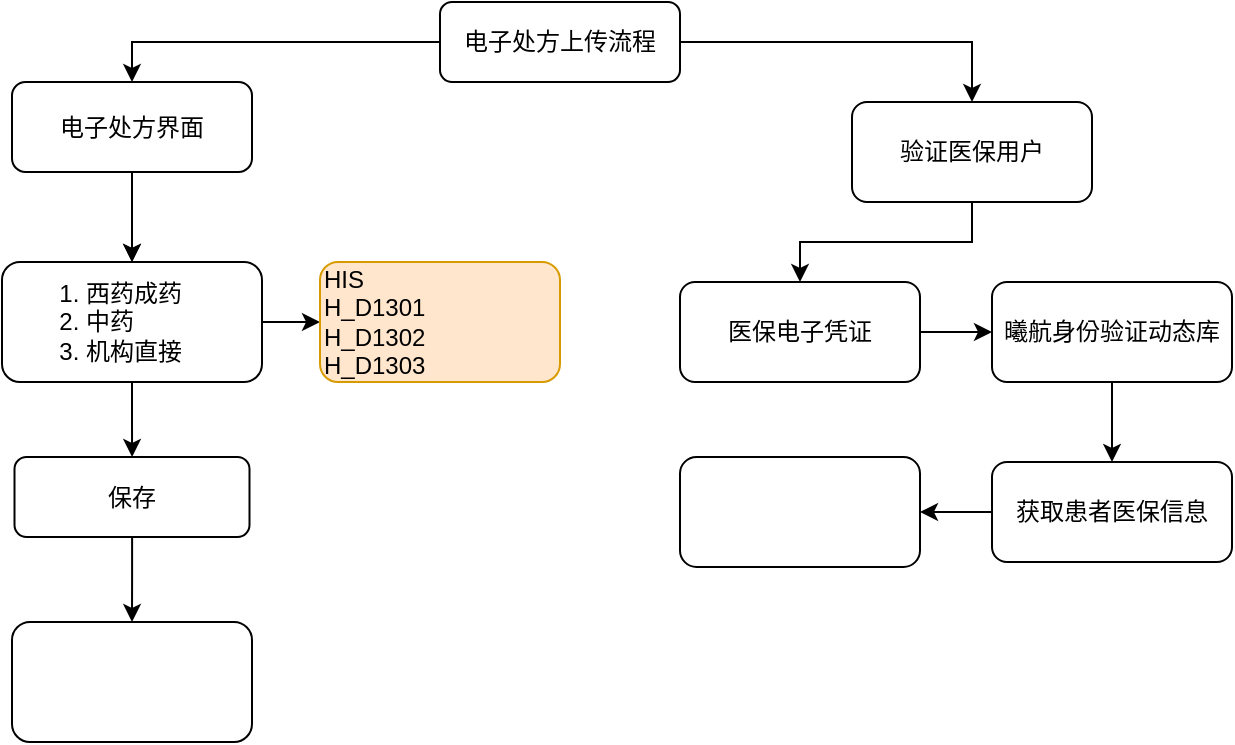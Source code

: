 <mxfile version="21.1.0" type="github">
  <diagram id="C5RBs43oDa-KdzZeNtuy" name="Page-1">
    <mxGraphModel dx="1434" dy="788" grid="1" gridSize="10" guides="1" tooltips="1" connect="1" arrows="1" fold="1" page="1" pageScale="1" pageWidth="827" pageHeight="1169" math="0" shadow="0">
      <root>
        <mxCell id="WIyWlLk6GJQsqaUBKTNV-0" />
        <mxCell id="WIyWlLk6GJQsqaUBKTNV-1" parent="WIyWlLk6GJQsqaUBKTNV-0" />
        <mxCell id="wM4FcB9HYZa8b8yATkIF-9" style="edgeStyle=orthogonalEdgeStyle;rounded=0;orthogonalLoop=1;jettySize=auto;html=1;" edge="1" parent="WIyWlLk6GJQsqaUBKTNV-1" source="WIyWlLk6GJQsqaUBKTNV-3" target="wM4FcB9HYZa8b8yATkIF-0">
          <mxGeometry relative="1" as="geometry" />
        </mxCell>
        <mxCell id="wM4FcB9HYZa8b8yATkIF-11" value="" style="edgeStyle=orthogonalEdgeStyle;rounded=0;orthogonalLoop=1;jettySize=auto;html=1;entryX=0.5;entryY=0;entryDx=0;entryDy=0;" edge="1" parent="WIyWlLk6GJQsqaUBKTNV-1" source="WIyWlLk6GJQsqaUBKTNV-3" target="wM4FcB9HYZa8b8yATkIF-10">
          <mxGeometry relative="1" as="geometry" />
        </mxCell>
        <mxCell id="WIyWlLk6GJQsqaUBKTNV-3" value="电子处方上传流程" style="rounded=1;whiteSpace=wrap;html=1;fontSize=12;glass=0;strokeWidth=1;shadow=0;" parent="WIyWlLk6GJQsqaUBKTNV-1" vertex="1">
          <mxGeometry x="354" y="30" width="120" height="40" as="geometry" />
        </mxCell>
        <mxCell id="wM4FcB9HYZa8b8yATkIF-2" value="" style="edgeStyle=orthogonalEdgeStyle;rounded=0;orthogonalLoop=1;jettySize=auto;html=1;" edge="1" parent="WIyWlLk6GJQsqaUBKTNV-1" source="wM4FcB9HYZa8b8yATkIF-0" target="wM4FcB9HYZa8b8yATkIF-1">
          <mxGeometry relative="1" as="geometry" />
        </mxCell>
        <mxCell id="wM4FcB9HYZa8b8yATkIF-0" value="验证医保用户" style="rounded=1;whiteSpace=wrap;html=1;" vertex="1" parent="WIyWlLk6GJQsqaUBKTNV-1">
          <mxGeometry x="560" y="80" width="120" height="50" as="geometry" />
        </mxCell>
        <mxCell id="wM4FcB9HYZa8b8yATkIF-4" value="" style="edgeStyle=orthogonalEdgeStyle;rounded=0;orthogonalLoop=1;jettySize=auto;html=1;" edge="1" parent="WIyWlLk6GJQsqaUBKTNV-1" source="wM4FcB9HYZa8b8yATkIF-1" target="wM4FcB9HYZa8b8yATkIF-3">
          <mxGeometry relative="1" as="geometry" />
        </mxCell>
        <mxCell id="wM4FcB9HYZa8b8yATkIF-1" value="医保电子凭证" style="whiteSpace=wrap;html=1;rounded=1;" vertex="1" parent="WIyWlLk6GJQsqaUBKTNV-1">
          <mxGeometry x="474" y="170" width="120" height="50" as="geometry" />
        </mxCell>
        <mxCell id="wM4FcB9HYZa8b8yATkIF-6" value="" style="edgeStyle=orthogonalEdgeStyle;rounded=0;orthogonalLoop=1;jettySize=auto;html=1;" edge="1" parent="WIyWlLk6GJQsqaUBKTNV-1" source="wM4FcB9HYZa8b8yATkIF-3" target="wM4FcB9HYZa8b8yATkIF-5">
          <mxGeometry relative="1" as="geometry" />
        </mxCell>
        <mxCell id="wM4FcB9HYZa8b8yATkIF-3" value="曦航身份验证动态库" style="whiteSpace=wrap;html=1;rounded=1;" vertex="1" parent="WIyWlLk6GJQsqaUBKTNV-1">
          <mxGeometry x="630" y="170" width="120" height="50" as="geometry" />
        </mxCell>
        <mxCell id="wM4FcB9HYZa8b8yATkIF-8" value="" style="edgeStyle=orthogonalEdgeStyle;rounded=0;orthogonalLoop=1;jettySize=auto;html=1;" edge="1" parent="WIyWlLk6GJQsqaUBKTNV-1" source="wM4FcB9HYZa8b8yATkIF-5" target="wM4FcB9HYZa8b8yATkIF-7">
          <mxGeometry relative="1" as="geometry" />
        </mxCell>
        <mxCell id="wM4FcB9HYZa8b8yATkIF-5" value="获取患者医保信息" style="whiteSpace=wrap;html=1;rounded=1;" vertex="1" parent="WIyWlLk6GJQsqaUBKTNV-1">
          <mxGeometry x="630" y="260" width="120" height="50" as="geometry" />
        </mxCell>
        <mxCell id="wM4FcB9HYZa8b8yATkIF-7" value="" style="whiteSpace=wrap;html=1;rounded=1;" vertex="1" parent="WIyWlLk6GJQsqaUBKTNV-1">
          <mxGeometry x="474" y="257.5" width="120" height="55" as="geometry" />
        </mxCell>
        <mxCell id="wM4FcB9HYZa8b8yATkIF-13" value="" style="edgeStyle=orthogonalEdgeStyle;rounded=0;orthogonalLoop=1;jettySize=auto;html=1;" edge="1" parent="WIyWlLk6GJQsqaUBKTNV-1" source="wM4FcB9HYZa8b8yATkIF-10" target="wM4FcB9HYZa8b8yATkIF-12">
          <mxGeometry relative="1" as="geometry" />
        </mxCell>
        <mxCell id="wM4FcB9HYZa8b8yATkIF-14" value="" style="edgeStyle=orthogonalEdgeStyle;rounded=0;orthogonalLoop=1;jettySize=auto;html=1;" edge="1" parent="WIyWlLk6GJQsqaUBKTNV-1" source="wM4FcB9HYZa8b8yATkIF-10" target="wM4FcB9HYZa8b8yATkIF-12">
          <mxGeometry relative="1" as="geometry" />
        </mxCell>
        <mxCell id="wM4FcB9HYZa8b8yATkIF-10" value="电子处方界面" style="whiteSpace=wrap;html=1;rounded=1;glass=0;strokeWidth=1;shadow=0;" vertex="1" parent="WIyWlLk6GJQsqaUBKTNV-1">
          <mxGeometry x="140" y="70" width="120" height="45" as="geometry" />
        </mxCell>
        <mxCell id="wM4FcB9HYZa8b8yATkIF-16" value="" style="edgeStyle=orthogonalEdgeStyle;rounded=0;orthogonalLoop=1;jettySize=auto;html=1;" edge="1" parent="WIyWlLk6GJQsqaUBKTNV-1" source="wM4FcB9HYZa8b8yATkIF-12" target="wM4FcB9HYZa8b8yATkIF-15">
          <mxGeometry relative="1" as="geometry" />
        </mxCell>
        <mxCell id="wM4FcB9HYZa8b8yATkIF-20" value="" style="edgeStyle=orthogonalEdgeStyle;rounded=0;orthogonalLoop=1;jettySize=auto;html=1;" edge="1" parent="WIyWlLk6GJQsqaUBKTNV-1" source="wM4FcB9HYZa8b8yATkIF-12" target="wM4FcB9HYZa8b8yATkIF-19">
          <mxGeometry relative="1" as="geometry" />
        </mxCell>
        <mxCell id="wM4FcB9HYZa8b8yATkIF-12" value="&lt;ol&gt;&lt;li&gt;西药成药&lt;/li&gt;&lt;li&gt;中药&lt;/li&gt;&lt;li style=&quot;&quot;&gt;机构直接&lt;/li&gt;&lt;/ol&gt;" style="whiteSpace=wrap;html=1;rounded=1;glass=0;strokeWidth=1;shadow=0;align=left;" vertex="1" parent="WIyWlLk6GJQsqaUBKTNV-1">
          <mxGeometry x="135" y="160" width="130" height="60" as="geometry" />
        </mxCell>
        <mxCell id="wM4FcB9HYZa8b8yATkIF-18" value="" style="edgeStyle=orthogonalEdgeStyle;rounded=0;orthogonalLoop=1;jettySize=auto;html=1;" edge="1" parent="WIyWlLk6GJQsqaUBKTNV-1" source="wM4FcB9HYZa8b8yATkIF-15" target="wM4FcB9HYZa8b8yATkIF-17">
          <mxGeometry relative="1" as="geometry" />
        </mxCell>
        <mxCell id="wM4FcB9HYZa8b8yATkIF-15" value="保存" style="whiteSpace=wrap;html=1;align=center;rounded=1;glass=0;strokeWidth=1;shadow=0;" vertex="1" parent="WIyWlLk6GJQsqaUBKTNV-1">
          <mxGeometry x="141.25" y="257.5" width="117.5" height="40" as="geometry" />
        </mxCell>
        <mxCell id="wM4FcB9HYZa8b8yATkIF-17" value="" style="whiteSpace=wrap;html=1;rounded=1;glass=0;strokeWidth=1;shadow=0;" vertex="1" parent="WIyWlLk6GJQsqaUBKTNV-1">
          <mxGeometry x="140" y="340" width="120" height="60" as="geometry" />
        </mxCell>
        <mxCell id="wM4FcB9HYZa8b8yATkIF-19" value="HIS &lt;br&gt;H_D1301&lt;br&gt;H_D1302&lt;br&gt;H_D1303" style="whiteSpace=wrap;html=1;align=left;rounded=1;glass=0;strokeWidth=1;shadow=0;fillColor=#ffe6cc;strokeColor=#d79b00;" vertex="1" parent="WIyWlLk6GJQsqaUBKTNV-1">
          <mxGeometry x="294" y="160" width="120" height="60" as="geometry" />
        </mxCell>
      </root>
    </mxGraphModel>
  </diagram>
</mxfile>

